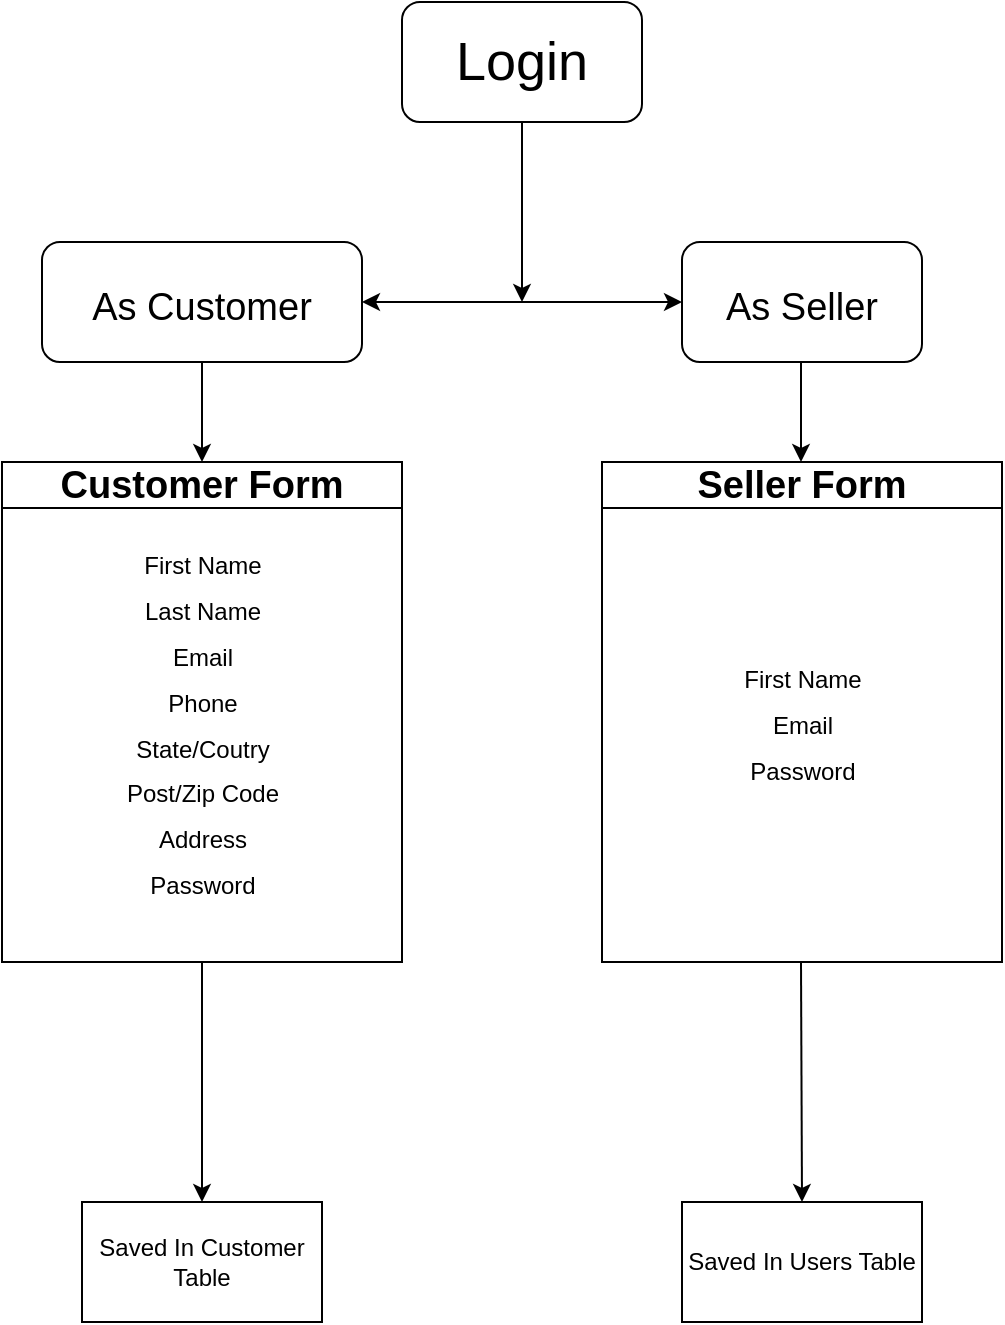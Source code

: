 <mxfile version="20.8.16" type="device"><diagram id="C5RBs43oDa-KdzZeNtuy" name="Page-1"><mxGraphModel dx="880" dy="572" grid="1" gridSize="10" guides="1" tooltips="1" connect="1" arrows="1" fold="1" page="1" pageScale="1" pageWidth="827" pageHeight="1169" math="0" shadow="0"><root><mxCell id="WIyWlLk6GJQsqaUBKTNV-0"/><mxCell id="WIyWlLk6GJQsqaUBKTNV-1" parent="WIyWlLk6GJQsqaUBKTNV-0"/><mxCell id="_L1NrodkMPJfyl1tG24O-0" value="&lt;font style=&quot;font-size: 27px;&quot;&gt;Login&lt;/font&gt;" style="rounded=1;whiteSpace=wrap;html=1;" vertex="1" parent="WIyWlLk6GJQsqaUBKTNV-1"><mxGeometry x="360" y="40" width="120" height="60" as="geometry"/></mxCell><mxCell id="_L1NrodkMPJfyl1tG24O-1" value="&lt;font style=&quot;font-size: 19px;&quot;&gt;As Customer&lt;/font&gt;" style="rounded=1;whiteSpace=wrap;html=1;fontSize=27;" vertex="1" parent="WIyWlLk6GJQsqaUBKTNV-1"><mxGeometry x="180" y="160" width="160" height="60" as="geometry"/></mxCell><mxCell id="_L1NrodkMPJfyl1tG24O-2" value="&lt;font style=&quot;font-size: 19px;&quot;&gt;As Seller&lt;/font&gt;" style="rounded=1;whiteSpace=wrap;html=1;fontSize=27;" vertex="1" parent="WIyWlLk6GJQsqaUBKTNV-1"><mxGeometry x="500" y="160" width="120" height="60" as="geometry"/></mxCell><mxCell id="_L1NrodkMPJfyl1tG24O-3" value="" style="endArrow=classic;html=1;rounded=0;fontSize=19;exitX=0.5;exitY=1;exitDx=0;exitDy=0;" edge="1" parent="WIyWlLk6GJQsqaUBKTNV-1" source="_L1NrodkMPJfyl1tG24O-0"><mxGeometry width="50" height="50" relative="1" as="geometry"><mxPoint x="400" y="310" as="sourcePoint"/><mxPoint x="420" y="190" as="targetPoint"/></mxGeometry></mxCell><mxCell id="_L1NrodkMPJfyl1tG24O-4" value="" style="endArrow=classic;startArrow=classic;html=1;rounded=0;fontSize=19;entryX=0;entryY=0.5;entryDx=0;entryDy=0;exitX=1;exitY=0.5;exitDx=0;exitDy=0;" edge="1" parent="WIyWlLk6GJQsqaUBKTNV-1" source="_L1NrodkMPJfyl1tG24O-1" target="_L1NrodkMPJfyl1tG24O-2"><mxGeometry width="50" height="50" relative="1" as="geometry"><mxPoint x="400" y="310" as="sourcePoint"/><mxPoint x="450" y="260" as="targetPoint"/><Array as="points"/></mxGeometry></mxCell><mxCell id="_L1NrodkMPJfyl1tG24O-5" value="Customer Form" style="swimlane;whiteSpace=wrap;html=1;fontSize=19;" vertex="1" parent="WIyWlLk6GJQsqaUBKTNV-1"><mxGeometry x="160" y="270" width="200" height="250" as="geometry"/></mxCell><mxCell id="_L1NrodkMPJfyl1tG24O-10" value="&lt;font style=&quot;font-size: 12px;&quot;&gt;First Name&lt;br&gt;Last Name&lt;br&gt;Email&lt;br&gt;Phone&lt;br&gt;State/Coutry&lt;br&gt;Post/Zip Code&lt;br&gt;Address&lt;br&gt;Password&lt;br&gt;&lt;/font&gt;" style="text;html=1;align=center;verticalAlign=middle;resizable=0;points=[];autosize=1;strokeColor=none;fillColor=none;fontSize=19;" vertex="1" parent="_L1NrodkMPJfyl1tG24O-5"><mxGeometry x="50" y="30" width="100" height="200" as="geometry"/></mxCell><mxCell id="_L1NrodkMPJfyl1tG24O-8" value="" style="endArrow=classic;html=1;rounded=0;fontSize=19;exitX=0.5;exitY=1;exitDx=0;exitDy=0;" edge="1" parent="WIyWlLk6GJQsqaUBKTNV-1" source="_L1NrodkMPJfyl1tG24O-1"><mxGeometry width="50" height="50" relative="1" as="geometry"><mxPoint x="235" y="260" as="sourcePoint"/><mxPoint x="260" y="270" as="targetPoint"/></mxGeometry></mxCell><mxCell id="_L1NrodkMPJfyl1tG24O-9" value="" style="endArrow=classic;html=1;rounded=0;fontSize=19;exitX=0.5;exitY=1;exitDx=0;exitDy=0;" edge="1" parent="WIyWlLk6GJQsqaUBKTNV-1"><mxGeometry width="50" height="50" relative="1" as="geometry"><mxPoint x="559.5" y="220" as="sourcePoint"/><mxPoint x="559.5" y="270" as="targetPoint"/></mxGeometry></mxCell><mxCell id="_L1NrodkMPJfyl1tG24O-11" value="Seller Form" style="swimlane;whiteSpace=wrap;html=1;fontSize=19;" vertex="1" parent="WIyWlLk6GJQsqaUBKTNV-1"><mxGeometry x="460" y="270" width="200" height="250" as="geometry"/></mxCell><mxCell id="_L1NrodkMPJfyl1tG24O-12" value="&lt;font style=&quot;font-size: 12px;&quot;&gt;First Name&lt;br&gt;Email&lt;br&gt;Password&lt;br&gt;&lt;/font&gt;" style="text;html=1;align=center;verticalAlign=middle;resizable=0;points=[];autosize=1;strokeColor=none;fillColor=none;fontSize=19;" vertex="1" parent="_L1NrodkMPJfyl1tG24O-11"><mxGeometry x="60" y="90" width="80" height="80" as="geometry"/></mxCell><mxCell id="_L1NrodkMPJfyl1tG24O-14" value="" style="endArrow=classic;html=1;rounded=0;fontSize=12;exitX=0.5;exitY=1;exitDx=0;exitDy=0;entryX=0.5;entryY=0;entryDx=0;entryDy=0;" edge="1" parent="WIyWlLk6GJQsqaUBKTNV-1" source="_L1NrodkMPJfyl1tG24O-5" target="_L1NrodkMPJfyl1tG24O-15"><mxGeometry width="50" height="50" relative="1" as="geometry"><mxPoint x="400" y="610" as="sourcePoint"/><mxPoint x="260" y="640" as="targetPoint"/></mxGeometry></mxCell><mxCell id="_L1NrodkMPJfyl1tG24O-15" value="Saved In Customer Table" style="rounded=0;whiteSpace=wrap;html=1;fontSize=12;" vertex="1" parent="WIyWlLk6GJQsqaUBKTNV-1"><mxGeometry x="200" y="640" width="120" height="60" as="geometry"/></mxCell><mxCell id="_L1NrodkMPJfyl1tG24O-16" value="Saved In Users Table" style="rounded=0;whiteSpace=wrap;html=1;fontSize=12;" vertex="1" parent="WIyWlLk6GJQsqaUBKTNV-1"><mxGeometry x="500" y="640" width="120" height="60" as="geometry"/></mxCell><mxCell id="_L1NrodkMPJfyl1tG24O-17" value="" style="endArrow=classic;html=1;rounded=0;fontSize=12;exitX=0.5;exitY=1;exitDx=0;exitDy=0;entryX=0.5;entryY=0;entryDx=0;entryDy=0;" edge="1" parent="WIyWlLk6GJQsqaUBKTNV-1" target="_L1NrodkMPJfyl1tG24O-16"><mxGeometry width="50" height="50" relative="1" as="geometry"><mxPoint x="559.5" y="520" as="sourcePoint"/><mxPoint x="559.5" y="640" as="targetPoint"/></mxGeometry></mxCell></root></mxGraphModel></diagram></mxfile>